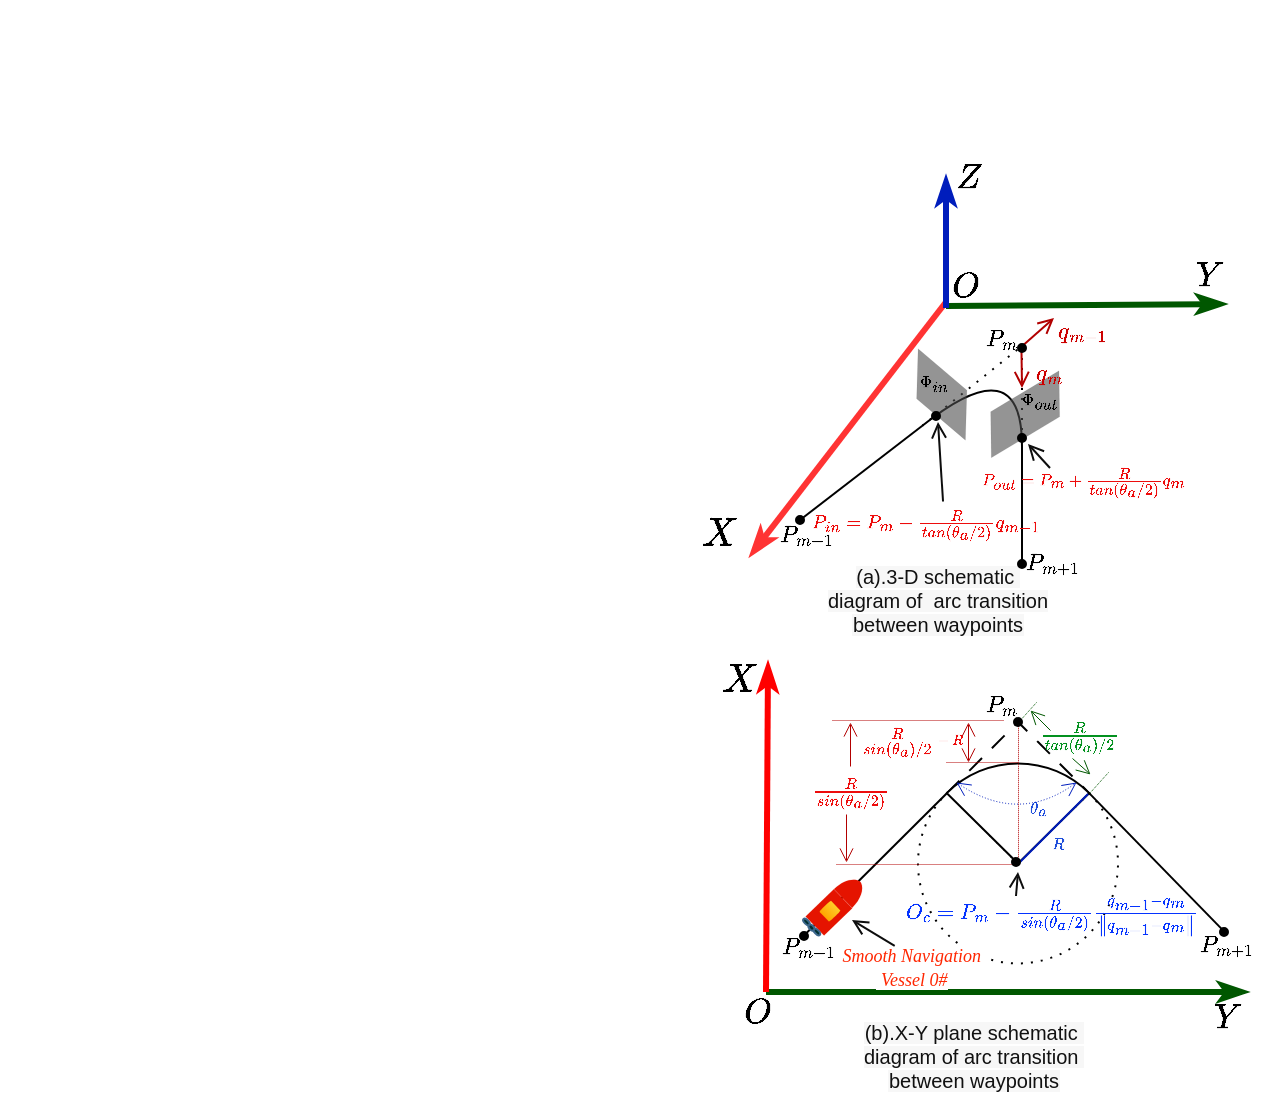 <mxfile version="26.2.9">
  <diagram id="C5RBs43oDa-KdzZeNtuy" name="Page-1">
    <mxGraphModel dx="1513" dy="1307" grid="0" gridSize="10" guides="0" tooltips="1" connect="1" arrows="1" fold="1" page="1" pageScale="1" pageWidth="980" pageHeight="690" math="1" shadow="0">
      <root>
        <mxCell id="WIyWlLk6GJQsqaUBKTNV-0" />
        <mxCell id="WIyWlLk6GJQsqaUBKTNV-1" parent="WIyWlLk6GJQsqaUBKTNV-0" />
        <mxCell id="rns7nsYxoMP6GC0joOWP-3" value="" style="group;fontColor=light-dark(#269e05, #ededed);" parent="WIyWlLk6GJQsqaUBKTNV-1" vertex="1" connectable="0">
          <mxGeometry x="357" y="330" width="266" height="188" as="geometry" />
        </mxCell>
        <mxCell id="7JKxJtPVkCgboowiUmaP-4" value="" style="endArrow=classicThin;html=1;rounded=0;fillColor=#008a00;strokeColor=#005700;strokeWidth=3;endFill=1;" parent="rns7nsYxoMP6GC0joOWP-3" edge="1">
          <mxGeometry width="50" height="50" relative="1" as="geometry">
            <mxPoint x="25" y="165" as="sourcePoint" />
            <mxPoint x="266" y="165" as="targetPoint" />
          </mxGeometry>
        </mxCell>
        <mxCell id="7JKxJtPVkCgboowiUmaP-5" value="" style="endArrow=classicThin;html=1;rounded=0;fillColor=#e51400;strokeColor=light-dark(#ff0000, #ffacac);strokeWidth=3;endFill=1;" parent="rns7nsYxoMP6GC0joOWP-3" edge="1">
          <mxGeometry width="50" height="50" relative="1" as="geometry">
            <mxPoint x="25" y="165" as="sourcePoint" />
            <mxPoint x="26" as="targetPoint" />
          </mxGeometry>
        </mxCell>
        <mxCell id="7JKxJtPVkCgboowiUmaP-7" value="\(X\)" style="text;html=1;align=center;verticalAlign=middle;whiteSpace=wrap;rounded=0;fontSize=17;" parent="rns7nsYxoMP6GC0joOWP-3" vertex="1">
          <mxGeometry width="24" height="20" as="geometry" />
        </mxCell>
        <mxCell id="7JKxJtPVkCgboowiUmaP-9" value="\(Y\)" style="text;html=1;align=center;verticalAlign=middle;whiteSpace=wrap;rounded=0;fontSize=15;" parent="rns7nsYxoMP6GC0joOWP-3" vertex="1">
          <mxGeometry x="246" y="168" width="20" height="20" as="geometry" />
        </mxCell>
        <mxCell id="7JKxJtPVkCgboowiUmaP-40" value="\(O\)" style="text;html=1;align=center;verticalAlign=middle;whiteSpace=wrap;rounded=0;fontSize=15;" parent="rns7nsYxoMP6GC0joOWP-3" vertex="1">
          <mxGeometry x="16" y="170" width="10" height="10" as="geometry" />
        </mxCell>
        <mxCell id="rns7nsYxoMP6GC0joOWP-0" value="" style="group;fontSize=6;fontColor=light-dark(#054df5, #ededed);labelBackgroundColor=none;" parent="rns7nsYxoMP6GC0joOWP-3" vertex="1" connectable="0">
          <mxGeometry x="45" y="30.005" width="210" height="132.995" as="geometry" />
        </mxCell>
        <mxCell id="7JKxJtPVkCgboowiUmaP-33" value="" style="shape=partialRectangle;whiteSpace=wrap;html=1;top=0;left=0;fillColor=none;fontFamily=Helvetica;fontSize=11;fontColor=default;labelBackgroundColor=default;rotation=-135;dashed=1;dashPattern=8 8;" parent="rns7nsYxoMP6GC0joOWP-0" vertex="1">
          <mxGeometry x="81.03" y="10.355" width="50" height="50" as="geometry" />
        </mxCell>
        <mxCell id="7JKxJtPVkCgboowiUmaP-35" value="" style="verticalLabelPosition=bottom;verticalAlign=top;html=1;shape=mxgraph.basic.pie;startAngle=0.126;endAngle=0.875;fontFamily=Helvetica;fontSize=11;fontColor=default;labelBackgroundColor=default;dashed=1;dashPattern=1 4;" parent="rns7nsYxoMP6GC0joOWP-0" vertex="1">
          <mxGeometry x="56" y="20.705" width="100" height="100" as="geometry" />
        </mxCell>
        <mxCell id="7JKxJtPVkCgboowiUmaP-36" value="" style="verticalLabelPosition=bottom;verticalAlign=top;html=1;shape=mxgraph.basic.pie;startAngle=0.374;endAngle=0.626;fontFamily=Helvetica;fontSize=11;fontColor=default;labelBackgroundColor=default;rotation=-180;" parent="rns7nsYxoMP6GC0joOWP-0" vertex="1">
          <mxGeometry x="56" y="20.705" width="100" height="100" as="geometry" />
        </mxCell>
        <mxCell id="7JKxJtPVkCgboowiUmaP-37" value="" style="endArrow=none;html=1;rounded=0;strokeColor=default;align=center;verticalAlign=middle;fontFamily=Helvetica;fontSize=11;fontColor=default;labelBackgroundColor=default;" parent="rns7nsYxoMP6GC0joOWP-0" edge="1">
          <mxGeometry width="50" height="50" relative="1" as="geometry">
            <mxPoint y="105.705" as="sourcePoint" />
            <mxPoint x="70.3" y="35.705" as="targetPoint" />
          </mxGeometry>
        </mxCell>
        <mxCell id="7JKxJtPVkCgboowiUmaP-39" value="" style="endArrow=none;html=1;rounded=0;strokeColor=default;align=center;verticalAlign=middle;fontFamily=Helvetica;fontSize=11;fontColor=default;labelBackgroundColor=default;" parent="rns7nsYxoMP6GC0joOWP-0" edge="1">
          <mxGeometry width="50" height="50" relative="1" as="geometry">
            <mxPoint x="210" y="105.705" as="sourcePoint" />
            <mxPoint x="141.7" y="35.705" as="targetPoint" />
          </mxGeometry>
        </mxCell>
        <mxCell id="rns7nsYxoMP6GC0joOWP-10" value="\(\theta_a\)" style="text;html=1;align=center;verticalAlign=middle;whiteSpace=wrap;rounded=0;fontSize=7;fontColor=light-dark(#1f4edb, #ededed);" parent="rns7nsYxoMP6GC0joOWP-0" vertex="1">
          <mxGeometry x="111" y="39" width="10" height="10" as="geometry" />
        </mxCell>
        <mxCell id="rns7nsYxoMP6GC0joOWP-12" value="" style="endArrow=open;startArrow=open;html=1;rounded=0;startFill=0;endFill=0;curved=1;dashed=1;dashPattern=1 2;strokeWidth=0.5;fillColor=#0050ef;strokeColor=#001DBC;" parent="rns7nsYxoMP6GC0joOWP-0" edge="1">
          <mxGeometry width="50" height="50" relative="1" as="geometry">
            <mxPoint x="75" y="29.995" as="sourcePoint" />
            <mxPoint x="135" y="29.995" as="targetPoint" />
            <Array as="points">
              <mxPoint x="106" y="50.995" />
            </Array>
          </mxGeometry>
        </mxCell>
        <mxCell id="rns7nsYxoMP6GC0joOWP-14" value="" style="endArrow=none;html=1;rounded=0;fillColor=#0050ef;strokeColor=#001DBC;" parent="rns7nsYxoMP6GC0joOWP-0" edge="1">
          <mxGeometry width="50" height="50" relative="1" as="geometry">
            <mxPoint x="106" y="70.995" as="sourcePoint" />
            <mxPoint x="141" y="35.995" as="targetPoint" />
          </mxGeometry>
        </mxCell>
        <mxCell id="rns7nsYxoMP6GC0joOWP-15" value="" style="endArrow=none;dashed=1;html=1;dashPattern=1 1;strokeWidth=0.5;rounded=0;fillColor=#e51400;strokeColor=#B20000;" parent="rns7nsYxoMP6GC0joOWP-0" edge="1">
          <mxGeometry width="50" height="50" relative="1" as="geometry">
            <mxPoint x="106" y="70.115" as="sourcePoint" />
            <mxPoint x="106" y="-0.005" as="targetPoint" />
          </mxGeometry>
        </mxCell>
        <mxCell id="rns7nsYxoMP6GC0joOWP-17" value="" style="endArrow=none;dashed=1;html=1;dashPattern=1 1;strokeWidth=0.5;rounded=0;fillColor=#e51400;strokeColor=#B20000;" parent="rns7nsYxoMP6GC0joOWP-0" edge="1">
          <mxGeometry width="50" height="50" relative="1" as="geometry">
            <mxPoint x="15" y="70.995" as="sourcePoint" />
            <mxPoint x="106" y="70.995" as="targetPoint" />
          </mxGeometry>
        </mxCell>
        <mxCell id="rns7nsYxoMP6GC0joOWP-18" value="" style="endArrow=open;html=1;rounded=0;endFill=0;strokeWidth=0.5;fillColor=#e51400;strokeColor=#B20000;" parent="rns7nsYxoMP6GC0joOWP-0" edge="1">
          <mxGeometry width="50" height="50" relative="1" as="geometry">
            <mxPoint x="22" y="21.995" as="sourcePoint" />
            <mxPoint x="22" y="-0.005" as="targetPoint" />
          </mxGeometry>
        </mxCell>
        <mxCell id="rns7nsYxoMP6GC0joOWP-20" value="\(\frac{R}{sin(\theta_a/2)}&amp;nbsp;\)" style="text;html=1;align=center;verticalAlign=middle;whiteSpace=wrap;rounded=0;fontSize=9;fontColor=light-dark(#ed0c0c, #ededed);" parent="rns7nsYxoMP6GC0joOWP-0" vertex="1">
          <mxGeometry x="2" y="25" width="40" height="20" as="geometry" />
        </mxCell>
        <mxCell id="rns7nsYxoMP6GC0joOWP-40" value="\(R\)" style="text;html=1;align=center;verticalAlign=middle;whiteSpace=wrap;rounded=0;fontSize=7;fontColor=light-dark(#1f4edb, #ededed);" parent="rns7nsYxoMP6GC0joOWP-0" vertex="1">
          <mxGeometry x="121" y="56" width="10" height="10" as="geometry" />
        </mxCell>
        <mxCell id="rns7nsYxoMP6GC0joOWP-41" value="" style="endArrow=none;dashed=1;html=1;dashPattern=1 1;strokeWidth=0.5;rounded=0;fillColor=#e51400;strokeColor=#B20000;" parent="rns7nsYxoMP6GC0joOWP-0" edge="1">
          <mxGeometry width="50" height="50" relative="1" as="geometry">
            <mxPoint x="70" y="19.995" as="sourcePoint" />
            <mxPoint x="106" y="19.995" as="targetPoint" />
          </mxGeometry>
        </mxCell>
        <mxCell id="rns7nsYxoMP6GC0joOWP-43" value="" style="endArrow=open;startArrow=open;html=1;rounded=0;startFill=0;endFill=0;strokeWidth=0.5;fillColor=#e51400;strokeColor=#B20000;" parent="rns7nsYxoMP6GC0joOWP-0" edge="1">
          <mxGeometry width="50" height="50" relative="1" as="geometry">
            <mxPoint x="81" y="19.995" as="sourcePoint" />
            <mxPoint x="81" y="-0.005" as="targetPoint" />
          </mxGeometry>
        </mxCell>
        <mxCell id="rns7nsYxoMP6GC0joOWP-45" value="\(\frac{R}{sin(\theta_a)/2}-R \)" style="text;html=1;align=center;verticalAlign=middle;whiteSpace=wrap;rounded=0;fontSize=6;fontColor=light-dark(#ed0c0c, #ededed);" parent="rns7nsYxoMP6GC0joOWP-0" vertex="1">
          <mxGeometry x="33" width="40" height="20" as="geometry" />
        </mxCell>
        <mxCell id="rns7nsYxoMP6GC0joOWP-47" value="" style="endArrow=none;dashed=1;html=1;dashPattern=1 1;strokeWidth=0.5;rounded=0;fillColor=#008a00;strokeColor=#005700;" parent="rns7nsYxoMP6GC0joOWP-0" edge="1">
          <mxGeometry width="50" height="50" relative="1" as="geometry">
            <mxPoint x="142" y="34.995" as="sourcePoint" />
            <mxPoint x="151" y="24.995" as="targetPoint" />
          </mxGeometry>
        </mxCell>
        <mxCell id="rns7nsYxoMP6GC0joOWP-48" value="" style="endArrow=open;html=1;rounded=0;endFill=0;strokeWidth=0.5;fillColor=#008a00;strokeColor=#005700;" parent="rns7nsYxoMP6GC0joOWP-0" edge="1">
          <mxGeometry width="50" height="50" relative="1" as="geometry">
            <mxPoint x="122" y="3.995" as="sourcePoint" />
            <mxPoint x="112" y="-6.005" as="targetPoint" />
          </mxGeometry>
        </mxCell>
        <mxCell id="rns7nsYxoMP6GC0joOWP-50" value="\(\frac{R}{tan(\theta_a)/2}&amp;nbsp;\)" style="text;html=1;align=center;verticalAlign=middle;whiteSpace=wrap;rounded=0;fontSize=9;fontColor=light-dark(#03911f, #ededed);" parent="rns7nsYxoMP6GC0joOWP-0" vertex="1">
          <mxGeometry x="117" y="-3" width="40" height="20" as="geometry" />
        </mxCell>
        <mxCell id="VqYkrCpiU60RS0AvMM3d-13" value="\(O_c=P_{m}-\frac{R}{sin(\theta_a/2)}\frac{q_{m-1}-q_{m}}{\left \| q_{m-1}-q_{m} \right \|&amp;nbsp;} \)" style="text;html=1;align=center;verticalAlign=middle;whiteSpace=wrap;rounded=0;fontSize=9;fontColor=light-dark(#0433ff, #ededed);" parent="rns7nsYxoMP6GC0joOWP-0" vertex="1">
          <mxGeometry x="50" y="87" width="146" height="20" as="geometry" />
        </mxCell>
        <mxCell id="VqYkrCpiU60RS0AvMM3d-17" value="" style="endArrow=open;html=1;rounded=0;endFill=0;fillColor=#e51400;strokeColor=light-dark(#0d0d0d, #ffacac);" parent="rns7nsYxoMP6GC0joOWP-0" edge="1">
          <mxGeometry width="50" height="50" relative="1" as="geometry">
            <mxPoint x="105" y="86.995" as="sourcePoint" />
            <mxPoint x="106" y="74.995" as="targetPoint" />
          </mxGeometry>
        </mxCell>
        <mxCell id="7zaxbrt2j5Tb_OlKYeON-6" value="" style="group" parent="rns7nsYxoMP6GC0joOWP-0" vertex="1" connectable="0">
          <mxGeometry x="16" y="111.995" width="76" height="21" as="geometry" />
        </mxCell>
        <mxCell id="7zaxbrt2j5Tb_OlKYeON-4" value="&lt;span style=&quot;font-family: &amp;quot;Times New Roman&amp;quot;; font-size: 9px; font-style: italic; text-align: start; white-space: pre; background-color: rgb(255, 255, 255); color: light-dark(rgb(255, 38, 0), rgb(237, 237, 237));&quot;&gt;Smooth Navigation&amp;nbsp;&lt;/span&gt;" style="text;html=1;align=center;verticalAlign=middle;whiteSpace=wrap;rounded=0;" parent="7zaxbrt2j5Tb_OlKYeON-6" vertex="1">
          <mxGeometry width="76" height="8.96" as="geometry" />
        </mxCell>
        <mxCell id="7zaxbrt2j5Tb_OlKYeON-8" value="&lt;span style=&quot;caret-color: rgb(0, 0, 0); font-family: &amp;quot;Times New Roman&amp;quot;; font-size: 9px; font-style: italic; font-variant-caps: normal; font-weight: 400; letter-spacing: normal; text-align: start; text-indent: 0px; text-transform: none; white-space: pre; word-spacing: 0px; -webkit-text-stroke-width: 0px; background-color: rgb(255, 255, 255); text-decoration: none; float: none; color: light-dark(rgb(255, 38, 0), rgb(237, 237, 237)); display: inline !important;&quot;&gt; Vessel 0#&lt;/span&gt;" style="text;html=1;align=center;verticalAlign=middle;whiteSpace=wrap;rounded=0;" parent="7zaxbrt2j5Tb_OlKYeON-6" vertex="1">
          <mxGeometry x="5" y="11" width="64" height="10" as="geometry" />
        </mxCell>
        <mxCell id="eKjFom_WVUUqLT0SGKrF-18" value="" style="group" vertex="1" connectable="0" parent="rns7nsYxoMP6GC0joOWP-0">
          <mxGeometry x="-5.004" y="74.992" width="36.415" height="34.451" as="geometry" />
        </mxCell>
        <mxCell id="eKjFom_WVUUqLT0SGKrF-2" style="vsdxID=272;rotation=-314;fillColor=#e51400;shape=stencil(lZPRcoMgEEW/hkeZZdERntPkP5gElamVDJrG/H2xUBQzk2ne2OWwFy67hB/GTl01QRgnZz/13VymjvAPgmiGTjsz+RXhR8IPjXW6dfY2XEJ8VQu5rL7s91JhDueAAi6HEB4hwQB+41OgzzcXcJZ4FvmYkZIyGVIzRigSMZSCchEJnhMxlDWt6peyuWYpqRS5JvPXYLkuA4os1y1LWuXSQKXcKit39rtuTlXrcDFw0SCskmURqqpUdFcT5kLNZiycndRk7JA9pleu1YXXK5petdnWeNf6ukmzV94IoELm/mxfjvm/Jne2HvI9899/WU+w57/G1CB/djzwuWf4SolcfdeKvRneaNz3aL9YJ6QxfR8GbLu/nyifCtPIjz8=);strokeColor=light-dark(#E51400,#FFACAC);strokeWidth=0;spacingTop=-3;spacingBottom=-3;spacingLeft=-3;spacingRight=-3;points=[];labelBackgroundColor=none;rounded=0;html=1;whiteSpace=wrap;fontColor=#ffffff;" vertex="1" parent="eKjFom_WVUUqLT0SGKrF-18">
          <mxGeometry x="21.084" y="2.844" width="13" height="12" as="geometry" />
        </mxCell>
        <mxCell id="eKjFom_WVUUqLT0SGKrF-3" style="vsdxID=273;rotation=-314;fillColor=#e51400;shape=stencil(nZBRDoQgDERP03+WHsHFe5iISyOCQdT19kIaIxq//Jtp3zTpAFaTaUYNUkwx+F6v1EYD+AUpyRkdKCYFqACrzgf9C352LfuxyWRWg1/yhT/nRE5IsZWuZtCSK8CPeI0e/hF+jV7AJM4PO7KWCyr390bSiNtEtQM=);strokeColor=#E51400;strokeWidth=0;spacingTop=-3;spacingBottom=-3;spacingLeft=-3;spacingRight=-3;points=[];labelBackgroundColor=none;rounded=0;html=1;whiteSpace=wrap;fontColor=#ffffff;" vertex="1" parent="eKjFom_WVUUqLT0SGKrF-18">
          <mxGeometry x="9.584" y="10.104" width="13.27" height="19.62" as="geometry" />
        </mxCell>
        <mxCell id="eKjFom_WVUUqLT0SGKrF-4" style="vsdxID=274;rotation=-314;fillColor=#ffcd28;gradientColor=#ffa500;shape=stencil(tZTbUsMgEIafhsswHJPmWut7MC1tGWPSIamNby+RhWSjrTqjd7B8sP8eWCIf+pM5WyJYP/ju2V7dfjgR+UiEcO3JejeEFZFbIh8OnbdH313afdyfzUROq5fudXphjPdqTXU13RLsLVrYx+4pwruLjzTP+KYEHEyMljxaRgFQSbkGCEyccvAyygwpBZBMUFktnRu/C6celGrKgfegNJhUehUerWmNgglIJQEpzOj6wneDGVzXLoNljfFHWwR/xaExR3TUX609L8z8Xno4Yzg5SlEtcXZmBgxlTdkqOTMj18xPPW/KnK9cl4rqzaou6VouSxBcY9+JAc+Naxf9E0rAUcZX9FqnoEpiobMEgRKfJC4DkZi4lRwskZGvO+JGl4nPXVZr1GUy1zTFTEX6Av/QZFggD79EYoV6ritAKgtCn/qv5N3ph2/mya/gsJjH1sE1TZx6y/P1mAumOCLl9h0=);strokeColor=#d79b00;strokeWidth=0;spacingTop=-3;spacingBottom=-3;spacingLeft=-3;spacingRight=-3;points=[];labelBackgroundColor=none;rounded=0;html=1;whiteSpace=wrap;" vertex="1" parent="eKjFom_WVUUqLT0SGKrF-18">
          <mxGeometry x="13.079" y="15.34" width="7.276" height="7.976" as="geometry" />
        </mxCell>
        <mxCell id="eKjFom_WVUUqLT0SGKrF-5" style="vsdxID=275;fillColor=none;gradientColor=none;strokeColor=none;strokeWidth=2;points=[];labelBackgroundColor=none;rounded=0;html=1;whiteSpace=wrap;rotation=-374;" vertex="1" parent="eKjFom_WVUUqLT0SGKrF-18">
          <mxGeometry x="1.083" y="22.846" width="11.5" height="10.369" as="geometry" />
        </mxCell>
        <mxCell id="eKjFom_WVUUqLT0SGKrF-6" style="vsdxID=276;rotation=-314;fillColor=#003232;gradientColor=none;shape=stencil(vVFBDgIhDHwNRxKE+IJ1/Ufjll0iLpuCLv5eSDWKevLgbaYznTatMF2cYEGhVUwUjri6IU3C7ITWbp6QXCpImF6YzgbCkcJ5HpgvUJ0VncKlJmTuU7VDqyuzLdM9O4EORaLcaIpa7yNoo75GqSwhuygpJEguzM1UDzSiLGOk9TDec1iKK+LyUf5lsf+tVcDzzNZ5z1961d/fUkr8UtPfAA==);strokeColor=#3c668c;points=[[0.5,0,0],[0.5,0.5,0],[0.5,0.5,0],[0.5,0.5,0],[1,0.5,0]];labelBackgroundColor=none;rounded=0;html=1;whiteSpace=wrap;" vertex="1" parent="eKjFom_WVUUqLT0SGKrF-5">
          <mxGeometry x="7.08" y="6.04" width="4.42" height="2.03" as="geometry" />
        </mxCell>
        <mxCell id="eKjFom_WVUUqLT0SGKrF-7" style="vsdxID=277;rotation=-314;fillColor=#003232;gradientColor=none;shape=stencil(vVFBDgIhDHwNRxKE+IJ1/Ufjll0iLpuCLv5eSDWKevLgbaYznTatMF2cYEGhVUwUjri6IU3C7ITWbp6QXCpImF6YzgbCkcJ5HpgvUJ0VncKlJmTuU7VDqyuzLdM9O4EORaLcaIpa7yNoo75GqSwhuygpJEguzM1UDzSiLGOk9TDec1iKK+LyUf5lsf+tVcDzzNZ5z1961d/fUkr8UtPfAA==);strokeColor=#3c668c;points=[[0.5,0,0],[0.5,0.5,0],[0.5,0.5,0],[0.5,0.5,0],[1,0.5,0]];labelBackgroundColor=none;rounded=0;html=1;whiteSpace=wrap;" vertex="1" parent="eKjFom_WVUUqLT0SGKrF-5">
          <mxGeometry x="2.05" y="1.09" width="4.16" height="2.09" as="geometry" />
        </mxCell>
        <mxCell id="eKjFom_WVUUqLT0SGKrF-8" style="vsdxID=278;rotation=-314;fillColor=#003232;gradientColor=none;shape=stencil(vVHLDsIgEPwajiQU4hfU+h8bu7RELM2CFv9eyMZYjCcP3mZ2Zh/ZEaaPM6wotIqJwgU3N6ZZmKPQ2i0zkksFCTMI09tAOFG4LSPzFaqzomu41wmZ+1Tt0OrB7MD0xE6gc5EoN5qi1vsa1Kmvo1SWkF2UFBIkF5ZmqweaUJY10nqYGiluiOuu3P182P/OKuD9Zuu855T2+mcspcSRmuEJ);strokeColor=#3c668c;points=[[0.5,0,0],[0.5,0.5,0],[0.5,0.5,0],[0.5,0.5,0],[1,0.5,0],[0.15,0.85,0],[0.85,0.85,0],[0.85,0.15,0],[0.15,0.15,0]];labelBackgroundColor=none;rounded=0;html=1;whiteSpace=wrap;" vertex="1" parent="eKjFom_WVUUqLT0SGKrF-5">
          <mxGeometry x="4.91" y="3.78" width="3.46" height="2.28" as="geometry" />
        </mxCell>
        <mxCell id="rns7nsYxoMP6GC0joOWP-46" value="" style="endArrow=none;dashed=1;html=1;dashPattern=1 1;strokeWidth=0.5;rounded=0;fillColor=#008a00;strokeColor=#005700;" parent="rns7nsYxoMP6GC0joOWP-3" edge="1">
          <mxGeometry width="50" height="50" relative="1" as="geometry">
            <mxPoint x="151" y="30" as="sourcePoint" />
            <mxPoint x="160" y="20" as="targetPoint" />
          </mxGeometry>
        </mxCell>
        <mxCell id="rns7nsYxoMP6GC0joOWP-16" value="" style="endArrow=none;dashed=1;html=1;dashPattern=1 1;strokeWidth=0.5;rounded=0;fillColor=#e51400;strokeColor=#B20000;" parent="WIyWlLk6GJQsqaUBKTNV-1" edge="1">
          <mxGeometry width="50" height="50" relative="1" as="geometry">
            <mxPoint x="415" y="359" as="sourcePoint" />
            <mxPoint x="501" y="359" as="targetPoint" />
          </mxGeometry>
        </mxCell>
        <mxCell id="rns7nsYxoMP6GC0joOWP-19" value="" style="endArrow=open;html=1;rounded=0;endFill=0;strokeWidth=0.5;fillColor=#e51400;strokeColor=#B20000;" parent="WIyWlLk6GJQsqaUBKTNV-1" edge="1">
          <mxGeometry width="50" height="50" relative="1" as="geometry">
            <mxPoint x="422" y="406" as="sourcePoint" />
            <mxPoint x="422" y="430" as="targetPoint" />
          </mxGeometry>
        </mxCell>
        <mxCell id="rns7nsYxoMP6GC0joOWP-49" value="" style="endArrow=open;html=1;rounded=0;endFill=0;strokeWidth=0.5;fillColor=#008a00;strokeColor=#005700;" parent="WIyWlLk6GJQsqaUBKTNV-1" edge="1">
          <mxGeometry width="50" height="50" relative="1" as="geometry">
            <mxPoint x="535" y="378" as="sourcePoint" />
            <mxPoint x="544" y="386" as="targetPoint" />
          </mxGeometry>
        </mxCell>
        <mxCell id="rns7nsYxoMP6GC0joOWP-52" value="" style="ellipse;whiteSpace=wrap;html=1;aspect=fixed;" parent="WIyWlLk6GJQsqaUBKTNV-1" vertex="1">
          <mxGeometry as="geometry" />
        </mxCell>
        <mxCell id="rns7nsYxoMP6GC0joOWP-68" value="&lt;span style=&quot;color: rgb(17, 17, 17); font-family: Arial, Helvetica, sans-serif; font-style: normal; font-variant-ligatures: normal; font-variant-caps: normal; font-weight: 400; letter-spacing: normal; orphans: 2; text-indent: 0px; text-transform: none; widows: 2; word-spacing: 0px; -webkit-text-stroke-width: 0px; white-space: pre-wrap; background-color: rgb(247, 247, 247); text-decoration-thickness: initial; text-decoration-style: initial; text-decoration-color: initial; float: none; display: inline !important;&quot;&gt;(b).X-Y plane schematic &lt;/span&gt;&lt;div&gt;&lt;span style=&quot;color: rgb(17, 17, 17); font-family: Arial, Helvetica, sans-serif; font-style: normal; font-variant-ligatures: normal; font-variant-caps: normal; font-weight: 400; letter-spacing: normal; orphans: 2; text-indent: 0px; text-transform: none; widows: 2; word-spacing: 0px; -webkit-text-stroke-width: 0px; white-space: pre-wrap; background-color: rgb(247, 247, 247); text-decoration-thickness: initial; text-decoration-style: initial; text-decoration-color: initial; float: none; display: inline !important;&quot;&gt;diagram of &lt;/span&gt;&lt;span style=&quot;background-color: light-dark(rgb(247, 247, 247), rgb(25, 25, 25)); color: light-dark(rgb(17, 17, 17), rgb(223, 223, 223)); font-family: Arial, Helvetica, sans-serif; white-space-collapse: preserve;&quot;&gt;arc transition &lt;/span&gt;&lt;/div&gt;&lt;div&gt;&lt;span style=&quot;background-color: light-dark(rgb(247, 247, 247), rgb(25, 25, 25)); color: light-dark(rgb(17, 17, 17), rgb(223, 223, 223)); font-family: Arial, Helvetica, sans-serif; white-space-collapse: preserve;&quot;&gt;between waypoints&lt;/span&gt;&lt;/div&gt;" style="text;whiteSpace=wrap;html=1;align=center;fontSize=10;" parent="WIyWlLk6GJQsqaUBKTNV-1" vertex="1">
          <mxGeometry x="421" y="503" width="130" height="50" as="geometry" />
        </mxCell>
        <mxCell id="VqYkrCpiU60RS0AvMM3d-5" value="\(P_m\)" style="text;html=1;align=center;verticalAlign=middle;whiteSpace=wrap;rounded=0;fontSize=10;" parent="WIyWlLk6GJQsqaUBKTNV-1" vertex="1">
          <mxGeometry x="495" y="347" width="10" height="10" as="geometry" />
        </mxCell>
        <mxCell id="VqYkrCpiU60RS0AvMM3d-6" value="" style="ellipse;whiteSpace=wrap;html=1;aspect=fixed;fillColor=#000000;" parent="WIyWlLk6GJQsqaUBKTNV-1" vertex="1">
          <mxGeometry x="506" y="358" width="4" height="4" as="geometry" />
        </mxCell>
        <mxCell id="VqYkrCpiU60RS0AvMM3d-7" value="" style="ellipse;whiteSpace=wrap;html=1;aspect=fixed;fillColor=#000000;" parent="WIyWlLk6GJQsqaUBKTNV-1" vertex="1">
          <mxGeometry x="399" y="465" width="4" height="4" as="geometry" />
        </mxCell>
        <mxCell id="VqYkrCpiU60RS0AvMM3d-8" value="\(P_{m-1}\)" style="text;html=1;align=center;verticalAlign=middle;whiteSpace=wrap;rounded=0;fontSize=10;" parent="WIyWlLk6GJQsqaUBKTNV-1" vertex="1">
          <mxGeometry x="392" y="468" width="22" height="10" as="geometry" />
        </mxCell>
        <mxCell id="VqYkrCpiU60RS0AvMM3d-9" value="" style="ellipse;whiteSpace=wrap;html=1;aspect=fixed;fillColor=#000000;" parent="WIyWlLk6GJQsqaUBKTNV-1" vertex="1">
          <mxGeometry x="609" y="463" width="4" height="4" as="geometry" />
        </mxCell>
        <mxCell id="VqYkrCpiU60RS0AvMM3d-10" value="\(P_{m+1}\)" style="text;html=1;align=center;verticalAlign=middle;whiteSpace=wrap;rounded=0;fontSize=10;" parent="WIyWlLk6GJQsqaUBKTNV-1" vertex="1">
          <mxGeometry x="601" y="467" width="22" height="10" as="geometry" />
        </mxCell>
        <mxCell id="VqYkrCpiU60RS0AvMM3d-12" value="" style="ellipse;whiteSpace=wrap;html=1;aspect=fixed;fillColor=#000000;" parent="WIyWlLk6GJQsqaUBKTNV-1" vertex="1">
          <mxGeometry x="505" y="428" width="4" height="4" as="geometry" />
        </mxCell>
        <mxCell id="6LFClexTjf-4Y6_N1raW-0" value="" style="endArrow=open;html=1;rounded=0;endFill=0;fillColor=#e51400;strokeColor=light-dark(#0d0d0d, #ffacac);exitX=0.373;exitY=-0.011;exitDx=0;exitDy=0;exitPerimeter=0;" parent="WIyWlLk6GJQsqaUBKTNV-1" source="7zaxbrt2j5Tb_OlKYeON-4" edge="1">
          <mxGeometry width="50" height="50" relative="1" as="geometry">
            <mxPoint x="452" y="477" as="sourcePoint" />
            <mxPoint x="425" y="459" as="targetPoint" />
          </mxGeometry>
        </mxCell>
        <mxCell id="rns7nsYxoMP6GC0joOWP-1" value="" style="group" parent="WIyWlLk6GJQsqaUBKTNV-1" vertex="1" connectable="0">
          <mxGeometry x="399" y="172" width="140.85" height="110" as="geometry" />
        </mxCell>
        <mxCell id="5TxxBpX-_TyDcr7Xu072-3" value="" style="endArrow=none;html=1;rounded=0;" parent="rns7nsYxoMP6GC0joOWP-1" edge="1">
          <mxGeometry width="50" height="50" relative="1" as="geometry">
            <mxPoint y="87" as="sourcePoint" />
            <mxPoint x="61" y="40" as="targetPoint" />
          </mxGeometry>
        </mxCell>
        <mxCell id="5TxxBpX-_TyDcr7Xu072-6" value="" style="endArrow=none;html=1;rounded=0;dashed=1;dashPattern=1 4;" parent="rns7nsYxoMP6GC0joOWP-1" edge="1">
          <mxGeometry width="50" height="50" relative="1" as="geometry">
            <mxPoint x="61" y="40" as="sourcePoint" />
            <mxPoint x="111" y="50" as="targetPoint" />
            <Array as="points">
              <mxPoint x="111" />
            </Array>
          </mxGeometry>
        </mxCell>
        <mxCell id="5TxxBpX-_TyDcr7Xu072-7" value="" style="endArrow=none;html=1;rounded=0;" parent="rns7nsYxoMP6GC0joOWP-1" edge="1">
          <mxGeometry width="50" height="50" relative="1" as="geometry">
            <mxPoint x="111" y="110" as="sourcePoint" />
            <mxPoint x="111" y="50" as="targetPoint" />
          </mxGeometry>
        </mxCell>
        <mxCell id="5TxxBpX-_TyDcr7Xu072-17" value="" style="endArrow=none;html=1;rounded=0;curved=1;" parent="rns7nsYxoMP6GC0joOWP-1" edge="1">
          <mxGeometry width="50" height="50" relative="1" as="geometry">
            <mxPoint x="111" y="50" as="sourcePoint" />
            <mxPoint x="61" y="40" as="targetPoint" />
            <Array as="points">
              <mxPoint x="111" />
            </Array>
          </mxGeometry>
        </mxCell>
        <mxCell id="5TxxBpX-_TyDcr7Xu072-19" value="" style="shape=parallelogram;perimeter=parallelogramPerimeter;whiteSpace=wrap;html=1;fixedSize=1;rotation=91.7;fillColor=#4D4D4D;strokeColor=light-dark(#161717, #babdc0);strokeWidth=0;opacity=60;" parent="rns7nsYxoMP6GC0joOWP-1" vertex="1">
          <mxGeometry x="48.13" y="11.49" width="45" height="25" as="geometry" />
        </mxCell>
        <mxCell id="5TxxBpX-_TyDcr7Xu072-20" value="" style="shape=parallelogram;perimeter=parallelogramPerimeter;whiteSpace=wrap;html=1;fixedSize=1;rotation=89.2;fillColor=#4D4D4D;strokeColor=#36393d;opacity=60;strokeWidth=0;flipH=1;" parent="rns7nsYxoMP6GC0joOWP-1" vertex="1">
          <mxGeometry x="90.81" y="16.67" width="43.04" height="34.47" as="geometry" />
        </mxCell>
        <mxCell id="rns7nsYxoMP6GC0joOWP-59" value="\(\Phi_{in}\)" style="text;html=1;align=center;verticalAlign=middle;whiteSpace=wrap;rounded=0;fontSize=7;" parent="rns7nsYxoMP6GC0joOWP-1" vertex="1">
          <mxGeometry x="61" y="13" width="13" height="10" as="geometry" />
        </mxCell>
        <mxCell id="rns7nsYxoMP6GC0joOWP-60" value="\(\Phi_{out}\)" style="text;html=1;align=center;verticalAlign=middle;whiteSpace=wrap;rounded=0;fontSize=7;" parent="rns7nsYxoMP6GC0joOWP-1" vertex="1">
          <mxGeometry x="114" y="22" width="13" height="10" as="geometry" />
        </mxCell>
        <mxCell id="5TxxBpX-_TyDcr7Xu072-1" value="" style="endArrow=classicThin;html=1;rounded=0;fillColor=#008a00;strokeColor=#005700;strokeWidth=3;endFill=1;" parent="WIyWlLk6GJQsqaUBKTNV-1" edge="1">
          <mxGeometry width="50" height="50" relative="1" as="geometry">
            <mxPoint x="472" y="152" as="sourcePoint" />
            <mxPoint x="612" y="151" as="targetPoint" />
          </mxGeometry>
        </mxCell>
        <mxCell id="5TxxBpX-_TyDcr7Xu072-2" value="" style="endArrow=classicThin;html=1;rounded=0;fillColor=#e51400;strokeColor=#FF3333;strokeWidth=3;endFill=1;" parent="WIyWlLk6GJQsqaUBKTNV-1" edge="1">
          <mxGeometry width="50" height="50" relative="1" as="geometry">
            <mxPoint x="472" y="150" as="sourcePoint" />
            <mxPoint x="374" y="277" as="targetPoint" />
          </mxGeometry>
        </mxCell>
        <mxCell id="7JKxJtPVkCgboowiUmaP-3" value="\(Y\)" style="text;html=1;align=center;verticalAlign=middle;whiteSpace=wrap;rounded=0;fontSize=15;" parent="WIyWlLk6GJQsqaUBKTNV-1" vertex="1">
          <mxGeometry x="594" y="127" width="20" height="20" as="geometry" />
        </mxCell>
        <mxCell id="7JKxJtPVkCgboowiUmaP-21" value="\(O\)" style="text;html=1;align=center;verticalAlign=middle;whiteSpace=wrap;rounded=0;fontSize=15;" parent="WIyWlLk6GJQsqaUBKTNV-1" vertex="1">
          <mxGeometry x="477" y="137" width="10" height="10" as="geometry" />
        </mxCell>
        <mxCell id="rns7nsYxoMP6GC0joOWP-61" value="" style="endArrow=open;html=1;rounded=0;endFill=0;fillColor=#e51400;strokeColor=#B20000;" parent="WIyWlLk6GJQsqaUBKTNV-1" edge="1">
          <mxGeometry width="50" height="50" relative="1" as="geometry">
            <mxPoint x="509" y="173" as="sourcePoint" />
            <mxPoint x="526" y="158" as="targetPoint" />
          </mxGeometry>
        </mxCell>
        <mxCell id="rns7nsYxoMP6GC0joOWP-63" value="\(P_m\)" style="text;html=1;align=center;verticalAlign=middle;whiteSpace=wrap;rounded=0;fontSize=10;" parent="WIyWlLk6GJQsqaUBKTNV-1" vertex="1">
          <mxGeometry x="495" y="164" width="10" height="10" as="geometry" />
        </mxCell>
        <mxCell id="rns7nsYxoMP6GC0joOWP-64" value="" style="endArrow=open;html=1;rounded=0;endFill=0;fillColor=#e51400;strokeColor=light-dark(#0d0d0d, #ffacac);exitX=0.576;exitY=-0.064;exitDx=0;exitDy=0;exitPerimeter=0;" parent="WIyWlLk6GJQsqaUBKTNV-1" source="rns7nsYxoMP6GC0joOWP-73" edge="1">
          <mxGeometry width="50" height="50" relative="1" as="geometry">
            <mxPoint x="469" y="241" as="sourcePoint" />
            <mxPoint x="468" y="210" as="targetPoint" />
          </mxGeometry>
        </mxCell>
        <mxCell id="rns7nsYxoMP6GC0joOWP-65" value="" style="endArrow=open;html=1;rounded=0;endFill=0;fillColor=#e51400;strokeColor=light-dark(#0d0d0d, #ffacac);" parent="WIyWlLk6GJQsqaUBKTNV-1" edge="1">
          <mxGeometry width="50" height="50" relative="1" as="geometry">
            <mxPoint x="524" y="233" as="sourcePoint" />
            <mxPoint x="513" y="221" as="targetPoint" />
          </mxGeometry>
        </mxCell>
        <mxCell id="rns7nsYxoMP6GC0joOWP-71" value="\(q_{m-1}\)" style="text;html=1;align=center;verticalAlign=middle;whiteSpace=wrap;rounded=0;fontSize=10;fontColor=#CC0000;" parent="WIyWlLk6GJQsqaUBKTNV-1" vertex="1">
          <mxGeometry x="527" y="159" width="26" height="12" as="geometry" />
        </mxCell>
        <mxCell id="rns7nsYxoMP6GC0joOWP-72" value="\(q_{m}\)" style="text;html=1;align=center;verticalAlign=middle;whiteSpace=wrap;rounded=0;fontSize=10;fontColor=#CC0000;" parent="WIyWlLk6GJQsqaUBKTNV-1" vertex="1">
          <mxGeometry x="511" y="181" width="26" height="10" as="geometry" />
        </mxCell>
        <mxCell id="rns7nsYxoMP6GC0joOWP-73" value="&lt;font style=&quot;font-size: 8px;&quot;&gt;\(P_{in}=P_m-\frac{R}{tan(\theta_a/2)}q_{m-1}\)&lt;/font&gt;" style="text;html=1;align=center;verticalAlign=middle;whiteSpace=wrap;rounded=0;fontSize=6;fontColor=light-dark(#ed0c0c, #ededed);" parent="WIyWlLk6GJQsqaUBKTNV-1" vertex="1">
          <mxGeometry x="406" y="251" width="112" height="20" as="geometry" />
        </mxCell>
        <mxCell id="rns7nsYxoMP6GC0joOWP-74" value="&lt;font style=&quot;font-size: 7px;&quot;&gt;\(P_{out}=P_m+\frac{R}{tan(\theta_a/2)} q_m\)&lt;/font&gt;" style="text;html=1;align=center;verticalAlign=middle;whiteSpace=wrap;rounded=0;fontSize=6;fontColor=light-dark(#ed0c0c, #ededed);" parent="WIyWlLk6GJQsqaUBKTNV-1" vertex="1">
          <mxGeometry x="488" y="230" width="106" height="20" as="geometry" />
        </mxCell>
        <mxCell id="rns7nsYxoMP6GC0joOWP-57" value="" style="ellipse;whiteSpace=wrap;html=1;aspect=fixed;fillColor=#000000;" parent="WIyWlLk6GJQsqaUBKTNV-1" vertex="1">
          <mxGeometry x="508" y="216" width="4" height="4" as="geometry" />
        </mxCell>
        <mxCell id="rns7nsYxoMP6GC0joOWP-58" value="" style="ellipse;whiteSpace=wrap;html=1;aspect=fixed;fillColor=#000000;" parent="WIyWlLk6GJQsqaUBKTNV-1" vertex="1">
          <mxGeometry x="465" y="205" width="4" height="4" as="geometry" />
        </mxCell>
        <mxCell id="7JKxJtPVkCgboowiUmaP-2" value="\(Z\)" style="text;html=1;align=center;verticalAlign=middle;whiteSpace=wrap;rounded=0;fontSize=15;" parent="WIyWlLk6GJQsqaUBKTNV-1" vertex="1">
          <mxGeometry x="473" y="78" width="20" height="20" as="geometry" />
        </mxCell>
        <mxCell id="5TxxBpX-_TyDcr7Xu072-0" value="" style="endArrow=classicThin;html=1;rounded=0;fillColor=#0050ef;strokeColor=#001DBC;strokeWidth=3;endFill=1;" parent="WIyWlLk6GJQsqaUBKTNV-1" edge="1">
          <mxGeometry width="50" height="50" relative="1" as="geometry">
            <mxPoint x="472" y="153" as="sourcePoint" />
            <mxPoint x="472" y="87" as="targetPoint" />
          </mxGeometry>
        </mxCell>
        <mxCell id="rns7nsYxoMP6GC0joOWP-62" value="" style="endArrow=open;html=1;rounded=0;endFill=0;fillColor=#e51400;strokeColor=#B20000;exitX=0.684;exitY=0.677;exitDx=0;exitDy=0;exitPerimeter=0;" parent="WIyWlLk6GJQsqaUBKTNV-1" edge="1">
          <mxGeometry width="50" height="50" relative="1" as="geometry">
            <mxPoint x="509.736" y="173.708" as="sourcePoint" />
            <mxPoint x="510" y="193" as="targetPoint" />
          </mxGeometry>
        </mxCell>
        <mxCell id="rns7nsYxoMP6GC0joOWP-53" value="" style="ellipse;whiteSpace=wrap;html=1;aspect=fixed;fillColor=#000000;" parent="WIyWlLk6GJQsqaUBKTNV-1" vertex="1">
          <mxGeometry x="508" y="171" width="4" height="4" as="geometry" />
        </mxCell>
        <mxCell id="rns7nsYxoMP6GC0joOWP-67" value="&lt;span style=&quot;color: rgb(17, 17, 17); font-family: Arial, Helvetica, sans-serif; font-style: normal; font-variant-ligatures: normal; font-variant-caps: normal; font-weight: 400; letter-spacing: normal; orphans: 2; text-indent: 0px; text-transform: none; widows: 2; word-spacing: 0px; -webkit-text-stroke-width: 0px; white-space: pre-wrap; background-color: rgb(247, 247, 247); text-decoration-thickness: initial; text-decoration-style: initial; text-decoration-color: initial; float: none; display: inline !important;&quot;&gt;(a).3-D schematic &lt;/span&gt;&lt;div&gt;&lt;span style=&quot;color: rgb(17, 17, 17); font-family: Arial, Helvetica, sans-serif; font-style: normal; font-variant-ligatures: normal; font-variant-caps: normal; font-weight: 400; letter-spacing: normal; orphans: 2; text-indent: 0px; text-transform: none; widows: 2; word-spacing: 0px; -webkit-text-stroke-width: 0px; white-space: pre-wrap; background-color: rgb(247, 247, 247); text-decoration-thickness: initial; text-decoration-style: initial; text-decoration-color: initial; float: none; display: inline !important;&quot;&gt;diagram of  &lt;/span&gt;&lt;span style=&quot;background-color: light-dark(rgb(247, 247, 247), rgb(25, 25, 25)); color: light-dark(rgb(17, 17, 17), rgb(223, 223, 223)); font-family: Arial, Helvetica, sans-serif; white-space-collapse: preserve;&quot;&gt;arc transition&lt;/span&gt;&lt;/div&gt;&lt;div&gt;&lt;span style=&quot;background-color: light-dark(rgb(247, 247, 247), rgb(25, 25, 25)); color: light-dark(rgb(17, 17, 17), rgb(223, 223, 223)); font-family: Arial, Helvetica, sans-serif; white-space-collapse: preserve;&quot;&gt;between waypoints&lt;/span&gt;&lt;/div&gt;" style="text;whiteSpace=wrap;html=1;align=center;fontSize=10;" parent="WIyWlLk6GJQsqaUBKTNV-1" vertex="1">
          <mxGeometry x="403" y="275" width="130" height="50" as="geometry" />
        </mxCell>
        <mxCell id="VqYkrCpiU60RS0AvMM3d-1" value="" style="ellipse;whiteSpace=wrap;html=1;aspect=fixed;fillColor=#000000;" parent="WIyWlLk6GJQsqaUBKTNV-1" vertex="1">
          <mxGeometry x="508" y="279" width="4" height="4" as="geometry" />
        </mxCell>
        <mxCell id="VqYkrCpiU60RS0AvMM3d-2" value="" style="ellipse;whiteSpace=wrap;html=1;aspect=fixed;fillColor=#000000;" parent="WIyWlLk6GJQsqaUBKTNV-1" vertex="1">
          <mxGeometry x="397" y="257" width="4" height="4" as="geometry" />
        </mxCell>
        <mxCell id="VqYkrCpiU60RS0AvMM3d-3" value="\(P_{m+1}\)" style="text;html=1;align=center;verticalAlign=middle;whiteSpace=wrap;rounded=0;fontSize=10;" parent="WIyWlLk6GJQsqaUBKTNV-1" vertex="1">
          <mxGeometry x="514" y="276" width="22" height="10" as="geometry" />
        </mxCell>
        <mxCell id="VqYkrCpiU60RS0AvMM3d-4" value="\(P_{m-1}\)" style="text;html=1;align=center;verticalAlign=middle;whiteSpace=wrap;rounded=0;fontSize=10;" parent="WIyWlLk6GJQsqaUBKTNV-1" vertex="1">
          <mxGeometry x="391" y="262" width="22" height="10" as="geometry" />
        </mxCell>
        <mxCell id="7JKxJtPVkCgboowiUmaP-1" value="\(X\)" style="text;html=1;align=center;verticalAlign=middle;whiteSpace=wrap;rounded=0;fontSize=17;" parent="WIyWlLk6GJQsqaUBKTNV-1" vertex="1">
          <mxGeometry x="347" y="257" width="24" height="20" as="geometry" />
        </mxCell>
      </root>
    </mxGraphModel>
  </diagram>
</mxfile>
